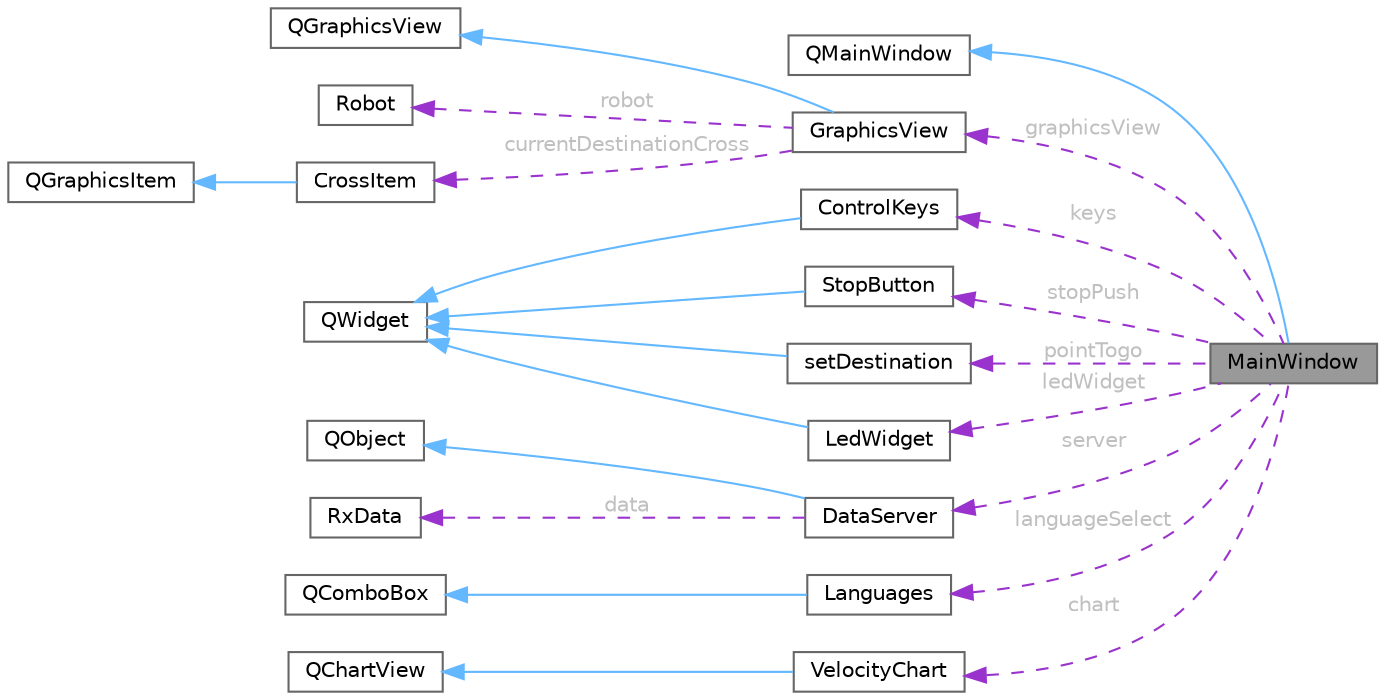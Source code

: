 digraph "MainWindow"
{
 // LATEX_PDF_SIZE
  bgcolor="transparent";
  edge [fontname=Helvetica,fontsize=10,labelfontname=Helvetica,labelfontsize=10];
  node [fontname=Helvetica,fontsize=10,shape=box,height=0.2,width=0.4];
  rankdir="LR";
  Node1 [id="Node000001",label="MainWindow",height=0.2,width=0.4,color="gray40", fillcolor="grey60", style="filled", fontcolor="black",tooltip="The MainWindow class represents the main application window."];
  Node2 -> Node1 [id="edge1_Node000001_Node000002",dir="back",color="steelblue1",style="solid",tooltip=" "];
  Node2 [id="Node000002",label="QMainWindow",height=0.2,width=0.4,color="gray40", fillcolor="white", style="filled",tooltip=" "];
  Node3 -> Node1 [id="edge2_Node000001_Node000003",dir="back",color="darkorchid3",style="dashed",tooltip=" ",label=" graphicsView",fontcolor="grey" ];
  Node3 [id="Node000003",label="GraphicsView",height=0.2,width=0.4,color="gray40", fillcolor="white", style="filled",URL="$class_graphics_view.html",tooltip="The GraphicsView class provides a graphical representation of the robot and its environment."];
  Node4 -> Node3 [id="edge3_Node000003_Node000004",dir="back",color="steelblue1",style="solid",tooltip=" "];
  Node4 [id="Node000004",label="QGraphicsView",height=0.2,width=0.4,color="gray40", fillcolor="white", style="filled",tooltip=" "];
  Node5 -> Node3 [id="edge4_Node000003_Node000005",dir="back",color="darkorchid3",style="dashed",tooltip=" ",label=" robot",fontcolor="grey" ];
  Node5 [id="Node000005",label="Robot",height=0.2,width=0.4,color="gray40", fillcolor="white", style="filled",URL="$class_robot.html",tooltip="The Robot class represents the robot and manages its state and position."];
  Node6 -> Node3 [id="edge5_Node000003_Node000006",dir="back",color="darkorchid3",style="dashed",tooltip=" ",label=" currentDestinationCross",fontcolor="grey" ];
  Node6 [id="Node000006",label="CrossItem",height=0.2,width=0.4,color="gray40", fillcolor="white", style="filled",URL="$class_cross_item.html",tooltip="Custom QGraphicsItem to represent a cross."];
  Node7 -> Node6 [id="edge6_Node000006_Node000007",dir="back",color="steelblue1",style="solid",tooltip=" "];
  Node7 [id="Node000007",label="QGraphicsItem",height=0.2,width=0.4,color="gray40", fillcolor="white", style="filled",tooltip=" "];
  Node8 -> Node1 [id="edge7_Node000001_Node000008",dir="back",color="darkorchid3",style="dashed",tooltip=" ",label=" keys",fontcolor="grey" ];
  Node8 [id="Node000008",label="ControlKeys",height=0.2,width=0.4,color="gray40", fillcolor="white", style="filled",URL="$class_control_keys.html",tooltip="A widget containing directional control buttons for a robot."];
  Node9 -> Node8 [id="edge8_Node000008_Node000009",dir="back",color="steelblue1",style="solid",tooltip=" "];
  Node9 [id="Node000009",label="QWidget",height=0.2,width=0.4,color="gray40", fillcolor="white", style="filled",tooltip=" "];
  Node10 -> Node1 [id="edge9_Node000001_Node000010",dir="back",color="darkorchid3",style="dashed",tooltip=" ",label=" server",fontcolor="grey" ];
  Node10 [id="Node000010",label="DataServer",height=0.2,width=0.4,color="gray40", fillcolor="white", style="filled",URL="$class_data_server.html",tooltip="The DataServer class sets up a WebSocket server for robot communication."];
  Node11 -> Node10 [id="edge10_Node000010_Node000011",dir="back",color="steelblue1",style="solid",tooltip=" "];
  Node11 [id="Node000011",label="QObject",height=0.2,width=0.4,color="gray40", fillcolor="white", style="filled",tooltip=" "];
  Node12 -> Node10 [id="edge11_Node000010_Node000012",dir="back",color="darkorchid3",style="dashed",tooltip=" ",label=" data",fontcolor="grey" ];
  Node12 [id="Node000012",label="RxData",height=0.2,width=0.4,color="gray40", fillcolor="white", style="filled",URL="$struct_rx_data.html",tooltip="Holds data related to the robot's position and status."];
  Node13 -> Node1 [id="edge12_Node000001_Node000013",dir="back",color="darkorchid3",style="dashed",tooltip=" ",label=" stopPush",fontcolor="grey" ];
  Node13 [id="Node000013",label="StopButton",height=0.2,width=0.4,color="gray40", fillcolor="white", style="filled",URL="$class_stop_button.html",tooltip=" "];
  Node9 -> Node13 [id="edge13_Node000013_Node000009",dir="back",color="steelblue1",style="solid",tooltip=" "];
  Node14 -> Node1 [id="edge14_Node000001_Node000014",dir="back",color="darkorchid3",style="dashed",tooltip=" ",label=" languageSelect",fontcolor="grey" ];
  Node14 [id="Node000014",label="Languages",height=0.2,width=0.4,color="gray40", fillcolor="white", style="filled",URL="$class_languages.html",tooltip="A widget that enables user to change current language."];
  Node15 -> Node14 [id="edge15_Node000014_Node000015",dir="back",color="steelblue1",style="solid",tooltip=" "];
  Node15 [id="Node000015",label="QComboBox",height=0.2,width=0.4,color="gray40", fillcolor="white", style="filled",tooltip=" "];
  Node16 -> Node1 [id="edge16_Node000001_Node000016",dir="back",color="darkorchid3",style="dashed",tooltip=" ",label=" pointTogo",fontcolor="grey" ];
  Node16 [id="Node000016",label="setDestination",height=0.2,width=0.4,color="gray40", fillcolor="white", style="filled",URL="$classset_destination.html",tooltip="A QWidget subclass for setting a destination point."];
  Node9 -> Node16 [id="edge17_Node000016_Node000009",dir="back",color="steelblue1",style="solid",tooltip=" "];
  Node17 -> Node1 [id="edge18_Node000001_Node000017",dir="back",color="darkorchid3",style="dashed",tooltip=" ",label=" ledWidget",fontcolor="grey" ];
  Node17 [id="Node000017",label="LedWidget",height=0.2,width=0.4,color="gray40", fillcolor="white", style="filled",URL="$class_led_widget.html",tooltip="A widget that displays the status of various indicators using LED representations."];
  Node9 -> Node17 [id="edge19_Node000017_Node000009",dir="back",color="steelblue1",style="solid",tooltip=" "];
  Node18 -> Node1 [id="edge20_Node000001_Node000018",dir="back",color="darkorchid3",style="dashed",tooltip=" ",label=" chart",fontcolor="grey" ];
  Node18 [id="Node000018",label="VelocityChart",height=0.2,width=0.4,color="gray40", fillcolor="white", style="filled",URL="$class_velocity_chart.html",tooltip="A class to display and update velocity data on a chart."];
  Node19 -> Node18 [id="edge21_Node000018_Node000019",dir="back",color="steelblue1",style="solid",tooltip=" "];
  Node19 [id="Node000019",label="QChartView",height=0.2,width=0.4,color="gray40", fillcolor="white", style="filled",tooltip=" "];
}
